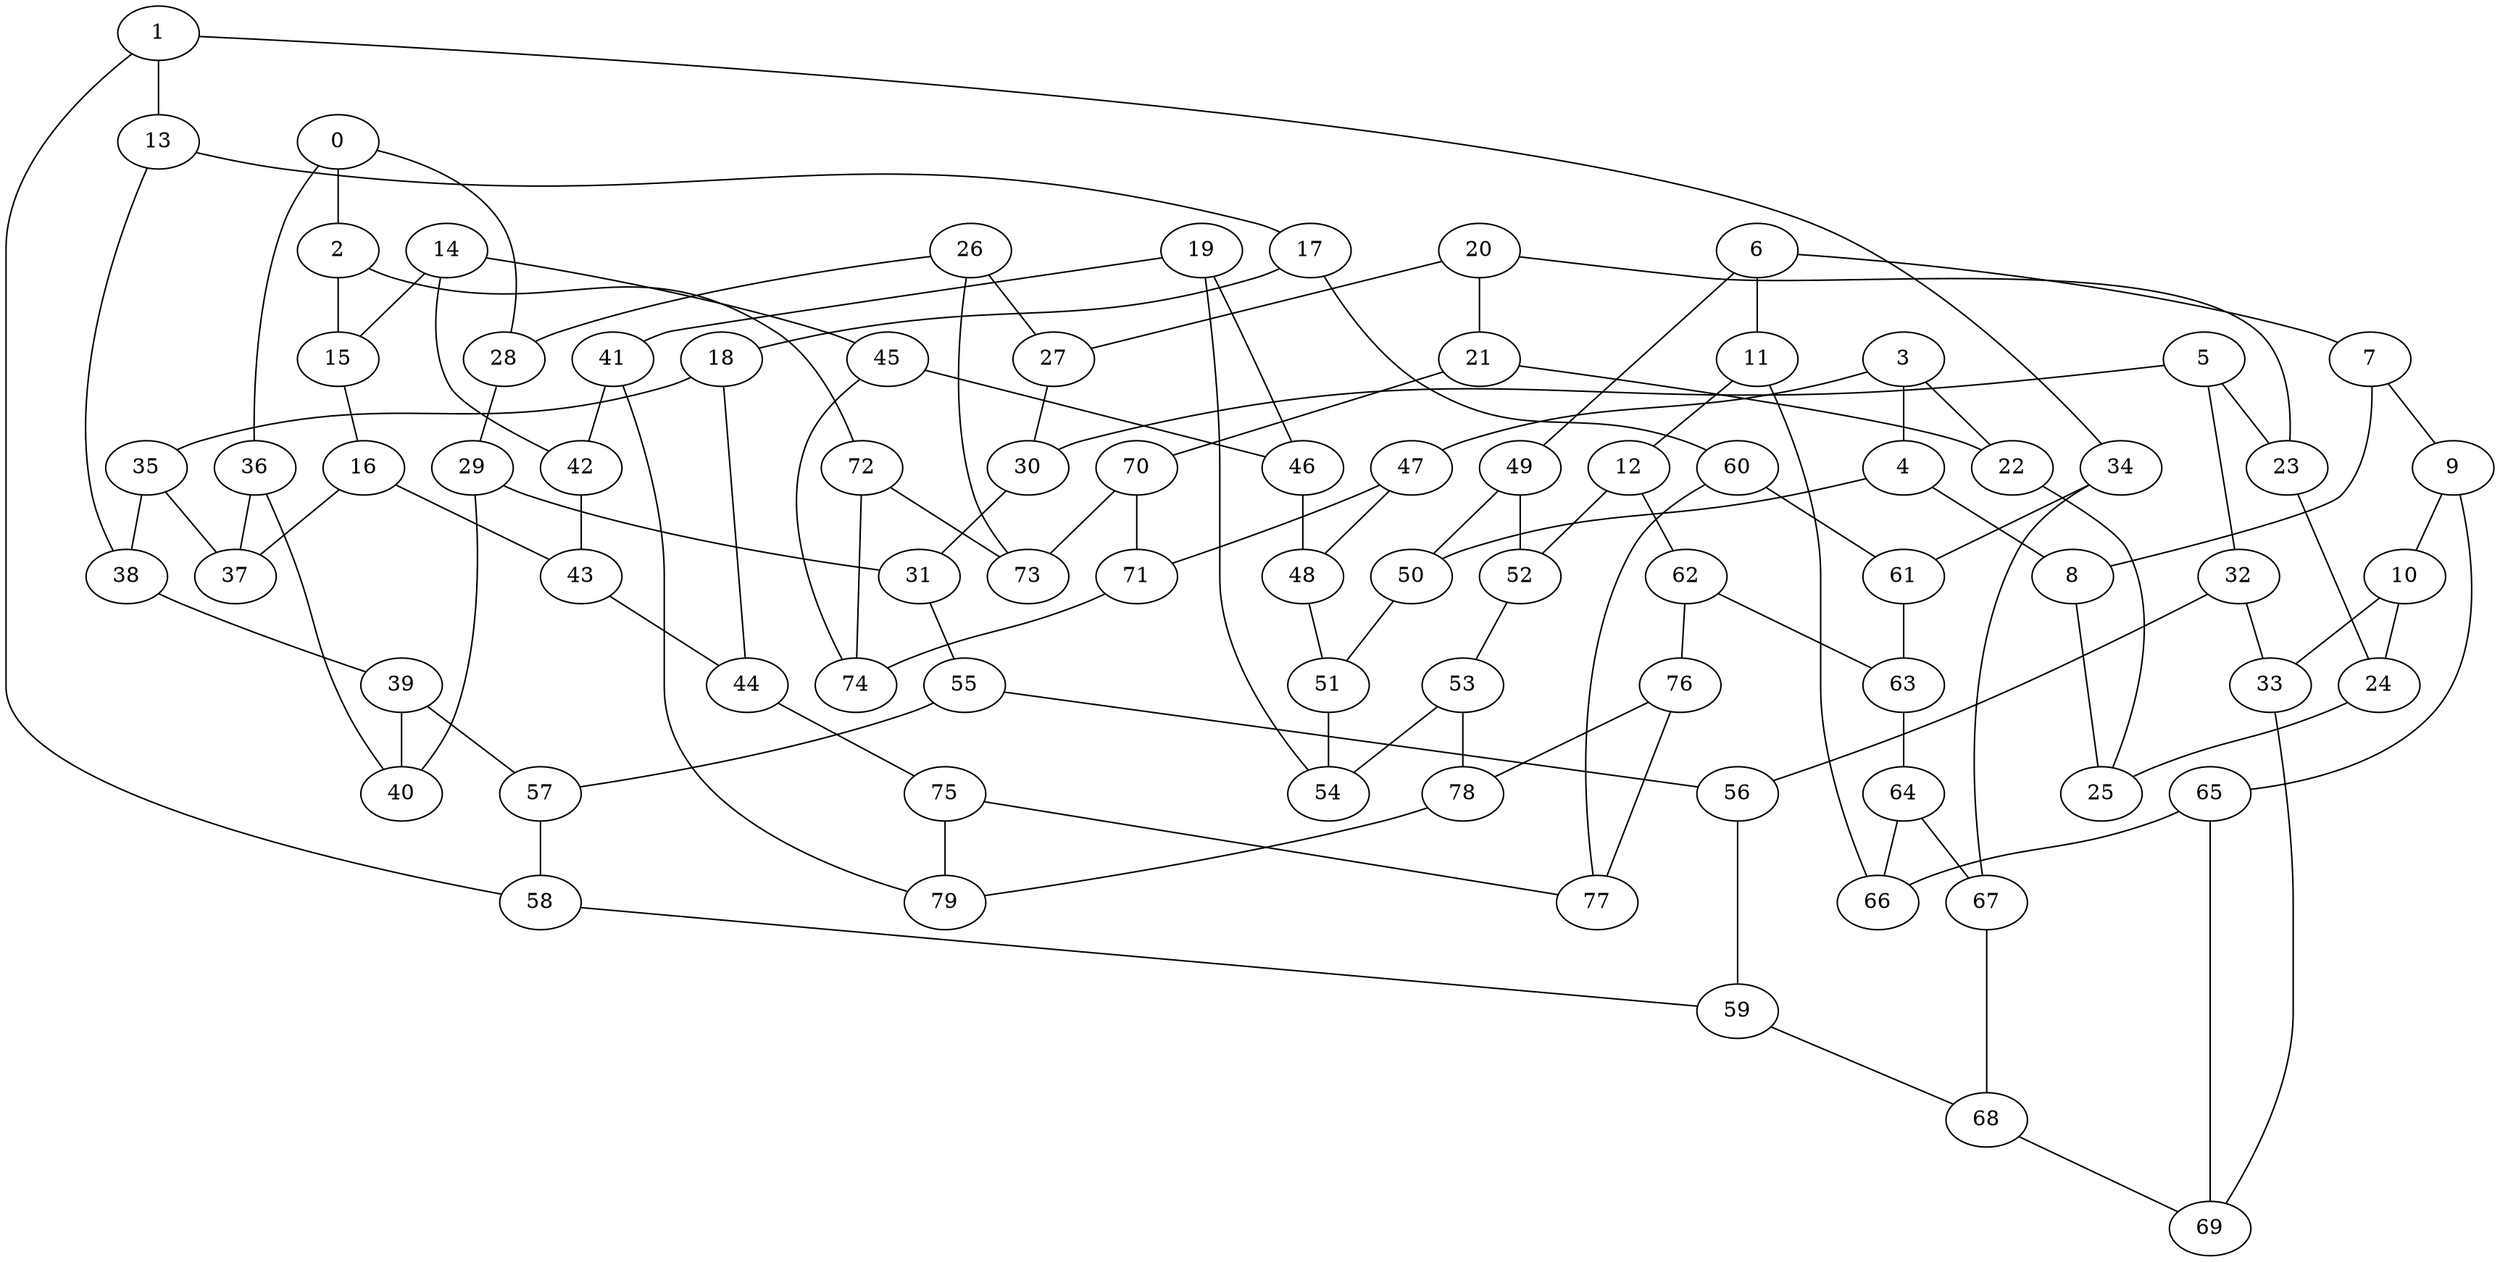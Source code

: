 strict graph {
   0 -- 2
   0 -- 28
   0 -- 36
   1 -- 13
   1 -- 34
   1 -- 58
   2 -- 0
   2 -- 15
   2 -- 72
   3 -- 4
   3 -- 22
   3 -- 47
   4 -- 3
   4 -- 8
   4 -- 50
   5 -- 23
   5 -- 30
   5 -- 32
   6 -- 7
   6 -- 11
   6 -- 49
   7 -- 6
   7 -- 8
   7 -- 9
   8 -- 4
   8 -- 7
   8 -- 25
   9 -- 7
   9 -- 10
   9 -- 65
   10 -- 9
   10 -- 24
   10 -- 33
   11 -- 6
   11 -- 12
   11 -- 66
   12 -- 11
   12 -- 52
   12 -- 62
   13 -- 1
   13 -- 17
   13 -- 38
   14 -- 15
   14 -- 42
   14 -- 45
   15 -- 2
   15 -- 14
   15 -- 16
   16 -- 15
   16 -- 37
   16 -- 43
   17 -- 13
   17 -- 18
   17 -- 60
   18 -- 17
   18 -- 35
   18 -- 44
   19 -- 41
   19 -- 46
   19 -- 54
   20 -- 21
   20 -- 23
   20 -- 27
   21 -- 20
   21 -- 22
   21 -- 70
   22 -- 3
   22 -- 21
   22 -- 25
   23 -- 5
   23 -- 20
   23 -- 24
   24 -- 10
   24 -- 23
   24 -- 25
   25 -- 8
   25 -- 22
   25 -- 24
   26 -- 27
   26 -- 28
   26 -- 73
   27 -- 20
   27 -- 26
   27 -- 30
   28 -- 0
   28 -- 26
   28 -- 29
   29 -- 28
   29 -- 31
   29 -- 40
   30 -- 5
   30 -- 27
   30 -- 31
   31 -- 29
   31 -- 30
   31 -- 55
   32 -- 5
   32 -- 33
   32 -- 56
   33 -- 10
   33 -- 32
   33 -- 69
   34 -- 1
   34 -- 61
   34 -- 67
   35 -- 18
   35 -- 37
   35 -- 38
   36 -- 0
   36 -- 37
   36 -- 40
   37 -- 16
   37 -- 35
   37 -- 36
   38 -- 13
   38 -- 35
   38 -- 39
   39 -- 38
   39 -- 40
   39 -- 57
   40 -- 29
   40 -- 36
   40 -- 39
   41 -- 19
   41 -- 42
   41 -- 79
   42 -- 14
   42 -- 41
   42 -- 43
   43 -- 16
   43 -- 42
   43 -- 44
   44 -- 18
   44 -- 43
   44 -- 75
   45 -- 14
   45 -- 46
   45 -- 74
   46 -- 19
   46 -- 45
   46 -- 48
   47 -- 3
   47 -- 48
   47 -- 71
   48 -- 46
   48 -- 47
   48 -- 51
   49 -- 6
   49 -- 50
   49 -- 52
   50 -- 4
   50 -- 49
   50 -- 51
   51 -- 48
   51 -- 50
   51 -- 54
   52 -- 12
   52 -- 49
   52 -- 53
   53 -- 52
   53 -- 54
   53 -- 78
   54 -- 19
   54 -- 51
   54 -- 53
   55 -- 31
   55 -- 56
   55 -- 57
   56 -- 32
   56 -- 55
   56 -- 59
   57 -- 39
   57 -- 55
   57 -- 58
   58 -- 1
   58 -- 57
   58 -- 59
   59 -- 56
   59 -- 58
   59 -- 68
   60 -- 17
   60 -- 61
   60 -- 77
   61 -- 34
   61 -- 60
   61 -- 63
   62 -- 12
   62 -- 63
   62 -- 76
   63 -- 61
   63 -- 62
   63 -- 64
   64 -- 63
   64 -- 66
   64 -- 67
   65 -- 9
   65 -- 66
   65 -- 69
   66 -- 11
   66 -- 64
   66 -- 65
   67 -- 34
   67 -- 64
   67 -- 68
   68 -- 59
   68 -- 67
   68 -- 69
   69 -- 33
   69 -- 65
   69 -- 68
   70 -- 21
   70 -- 71
   70 -- 73
   71 -- 47
   71 -- 70
   71 -- 74
   72 -- 2
   72 -- 73
   72 -- 74
   73 -- 26
   73 -- 70
   73 -- 72
   74 -- 45
   74 -- 71
   74 -- 72
   75 -- 44
   75 -- 77
   75 -- 79
   76 -- 62
   76 -- 77
   76 -- 78
   77 -- 60
   77 -- 75
   77 -- 76
   78 -- 53
   78 -- 76
   78 -- 79
   79 -- 41
   79 -- 75
   79 -- 78
}
